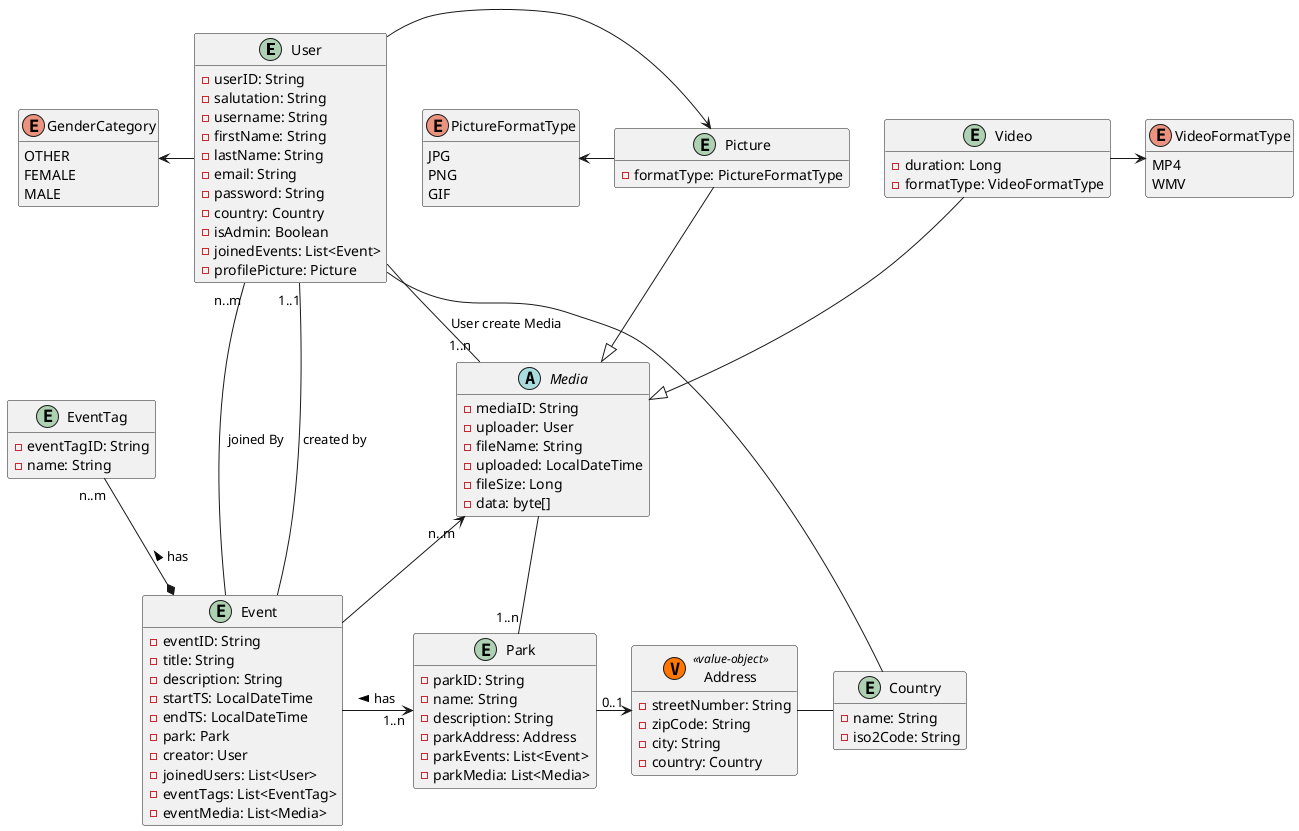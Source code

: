 @startuml
'https://plantuml.com/class-diagram

hide empty methods

entity User {
    - userID: String
    - salutation: String
    - username: String
    - firstName: String
    - lastName: String
    - email: String
    - password: String
    - country: Country
    - isAdmin: Boolean
    - joinedEvents: List<Event>
    - profilePicture: Picture
}

enum GenderCategory {
    OTHER
    FEMALE
    MALE
}

entity Event {
    - eventID: String
    - title: String
    - description: String
    - startTS: LocalDateTime
    - endTS: LocalDateTime
    - park: Park
    - creator: User
    - joinedUsers: List<User>
    - eventTags: List<EventTag>
    - eventMedia: List<Media>
}

entity EventTag {
    - eventTagID: String
    - name: String
}

enum VideoFormatType {
    MP4
    WMV
}

enum PictureFormatType {
    JPG
    PNG
    GIF
}

abstract class Media {
    - mediaID: String
    - uploader: User
    - fileName: String
    - uploaded: LocalDateTime
    - fileSize: Long
    - data: byte[]
}

entity Video {
    - duration: Long
    - formatType: VideoFormatType
}

entity Picture {
    - formatType: PictureFormatType

}

entity Park {
    - parkID: String
    - name: String
    - description: String
    - parkAddress: Address
    - parkEvents: List<Event>
    - parkMedia: List<Media>
}

class Address <<(V, #FF7700) value-object>> {
    - streetNumber: String
    - zipCode: String
    - city: String
    - country: Country
}

entity Country {
    - name: String
    - iso2Code: String
}

User "1..1" -- Event : created by
Event --right> "1..n" Park : has <
Event -left- "n..m" User : joined By
EventTag "n..m" --* Event : has <
Media "n..m" <-- Event
User -- "1..n" Media : User create Media
Park "1..n" -- Media
User -- Country
Address - Country
Park -right> "0..1" Address
User -> Picture
Video --|> Media
Picture --|> Media
User -left> GenderCategory
Video -> VideoFormatType
Picture -left> PictureFormatType
@enduml

